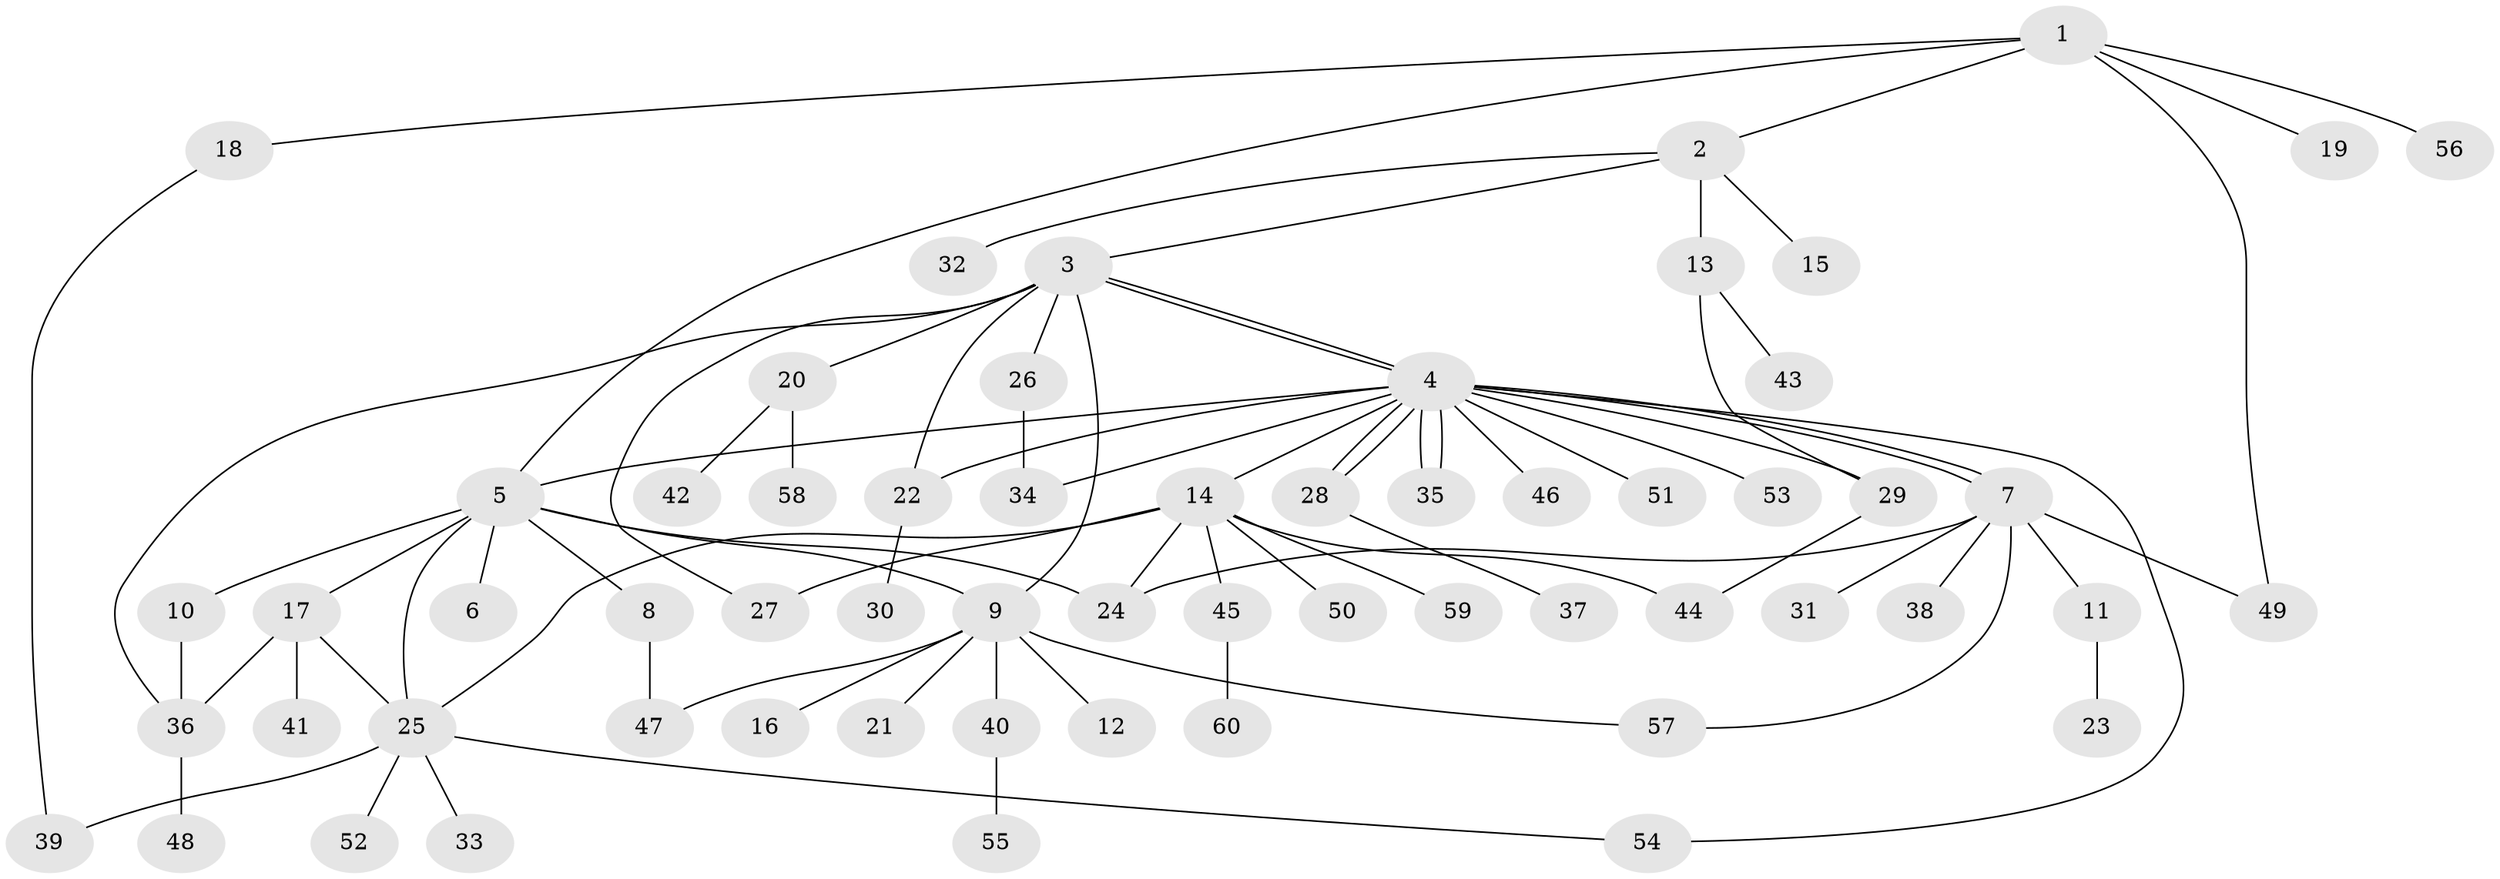 // coarse degree distribution, {9: 0.03333333333333333, 1: 0.7, 12: 0.03333333333333333, 2: 0.13333333333333333, 8: 0.06666666666666667, 4: 0.03333333333333333}
// Generated by graph-tools (version 1.1) at 2025/51/03/04/25 21:51:26]
// undirected, 60 vertices, 81 edges
graph export_dot {
graph [start="1"]
  node [color=gray90,style=filled];
  1;
  2;
  3;
  4;
  5;
  6;
  7;
  8;
  9;
  10;
  11;
  12;
  13;
  14;
  15;
  16;
  17;
  18;
  19;
  20;
  21;
  22;
  23;
  24;
  25;
  26;
  27;
  28;
  29;
  30;
  31;
  32;
  33;
  34;
  35;
  36;
  37;
  38;
  39;
  40;
  41;
  42;
  43;
  44;
  45;
  46;
  47;
  48;
  49;
  50;
  51;
  52;
  53;
  54;
  55;
  56;
  57;
  58;
  59;
  60;
  1 -- 2;
  1 -- 5;
  1 -- 18;
  1 -- 19;
  1 -- 49;
  1 -- 56;
  2 -- 3;
  2 -- 13;
  2 -- 15;
  2 -- 32;
  3 -- 4;
  3 -- 4;
  3 -- 9;
  3 -- 20;
  3 -- 22;
  3 -- 26;
  3 -- 27;
  3 -- 36;
  4 -- 5;
  4 -- 7;
  4 -- 7;
  4 -- 14;
  4 -- 22;
  4 -- 28;
  4 -- 28;
  4 -- 29;
  4 -- 34;
  4 -- 35;
  4 -- 35;
  4 -- 46;
  4 -- 51;
  4 -- 53;
  4 -- 54;
  5 -- 6;
  5 -- 8;
  5 -- 9;
  5 -- 10;
  5 -- 17;
  5 -- 24;
  5 -- 25;
  7 -- 11;
  7 -- 24;
  7 -- 31;
  7 -- 38;
  7 -- 49;
  7 -- 57;
  8 -- 47;
  9 -- 12;
  9 -- 16;
  9 -- 21;
  9 -- 40;
  9 -- 47;
  9 -- 57;
  10 -- 36;
  11 -- 23;
  13 -- 29;
  13 -- 43;
  14 -- 24;
  14 -- 25;
  14 -- 27;
  14 -- 44;
  14 -- 45;
  14 -- 50;
  14 -- 59;
  17 -- 25;
  17 -- 36;
  17 -- 41;
  18 -- 39;
  20 -- 42;
  20 -- 58;
  22 -- 30;
  25 -- 33;
  25 -- 39;
  25 -- 52;
  25 -- 54;
  26 -- 34;
  28 -- 37;
  29 -- 44;
  36 -- 48;
  40 -- 55;
  45 -- 60;
}

